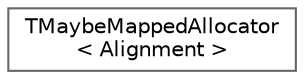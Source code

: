 digraph "Graphical Class Hierarchy"
{
 // INTERACTIVE_SVG=YES
 // LATEX_PDF_SIZE
  bgcolor="transparent";
  edge [fontname=Helvetica,fontsize=10,labelfontname=Helvetica,labelfontsize=10];
  node [fontname=Helvetica,fontsize=10,shape=box,height=0.2,width=0.4];
  rankdir="LR";
  Node0 [id="Node000000",label="TMaybeMappedAllocator\l\< Alignment \>",height=0.2,width=0.4,color="grey40", fillcolor="white", style="filled",URL="$d5/d09/classTMaybeMappedAllocator.html",tooltip=" "];
}
